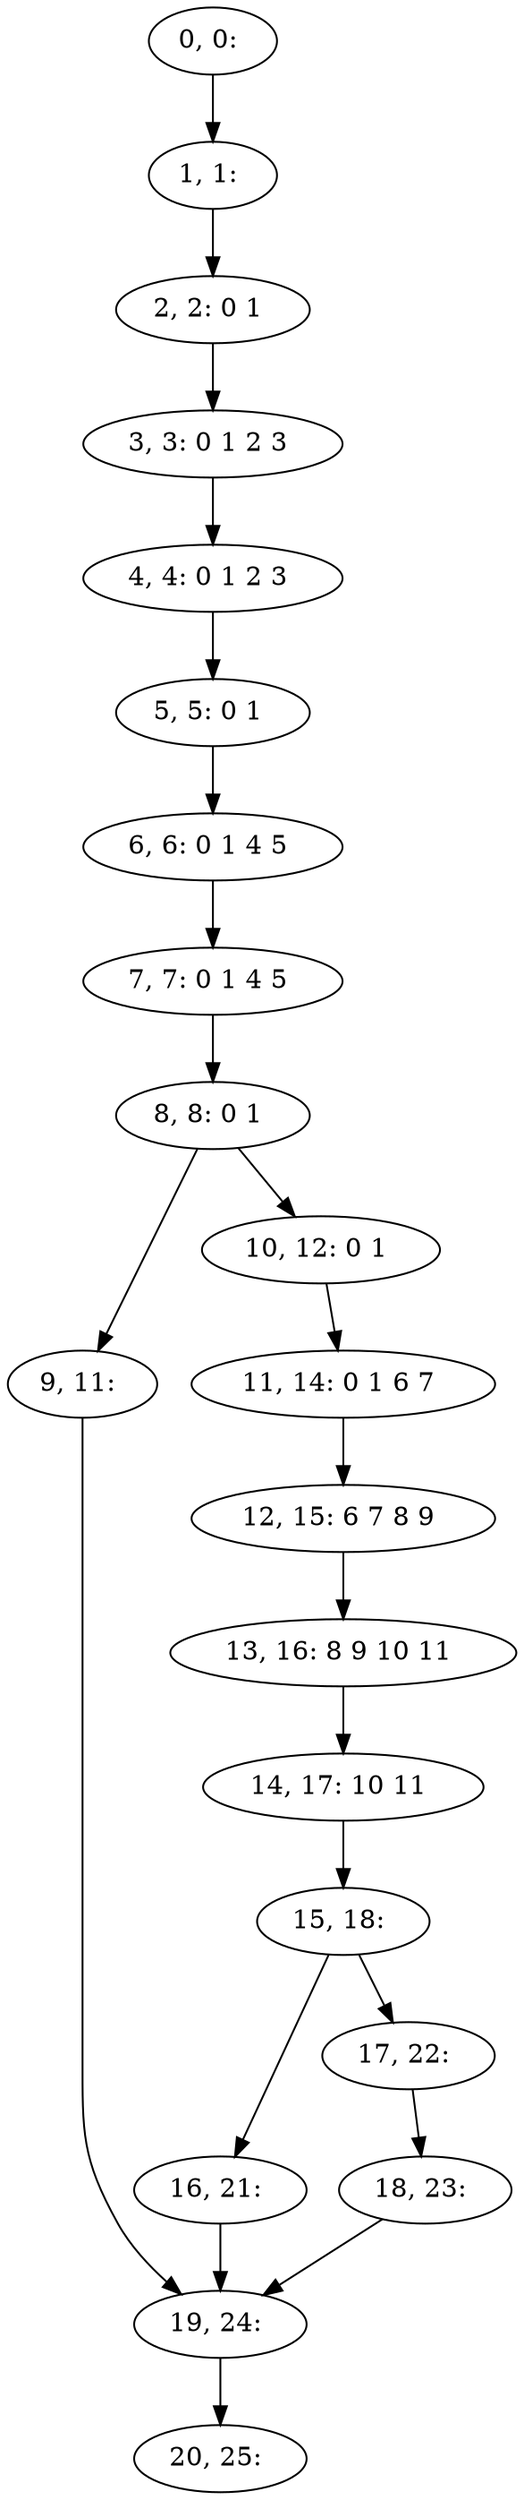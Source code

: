 digraph G {
0[label="0, 0: "];
1[label="1, 1: "];
2[label="2, 2: 0 1 "];
3[label="3, 3: 0 1 2 3 "];
4[label="4, 4: 0 1 2 3 "];
5[label="5, 5: 0 1 "];
6[label="6, 6: 0 1 4 5 "];
7[label="7, 7: 0 1 4 5 "];
8[label="8, 8: 0 1 "];
9[label="9, 11: "];
10[label="10, 12: 0 1 "];
11[label="11, 14: 0 1 6 7 "];
12[label="12, 15: 6 7 8 9 "];
13[label="13, 16: 8 9 10 11 "];
14[label="14, 17: 10 11 "];
15[label="15, 18: "];
16[label="16, 21: "];
17[label="17, 22: "];
18[label="18, 23: "];
19[label="19, 24: "];
20[label="20, 25: "];
0->1 ;
1->2 ;
2->3 ;
3->4 ;
4->5 ;
5->6 ;
6->7 ;
7->8 ;
8->9 ;
8->10 ;
9->19 ;
10->11 ;
11->12 ;
12->13 ;
13->14 ;
14->15 ;
15->16 ;
15->17 ;
16->19 ;
17->18 ;
18->19 ;
19->20 ;
}
